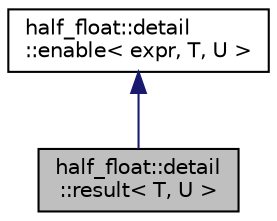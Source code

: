 digraph "half_float::detail::result&lt; T, U &gt;"
{
  edge [fontname="Helvetica",fontsize="10",labelfontname="Helvetica",labelfontsize="10"];
  node [fontname="Helvetica",fontsize="10",shape=record];
  Node1 [label="half_float::detail\l::result\< T, U \>",height=0.2,width=0.4,color="black", fillcolor="grey75", style="filled", fontcolor="black"];
  Node2 -> Node1 [dir="back",color="midnightblue",fontsize="10",style="solid",fontname="Helvetica"];
  Node2 [label="half_float::detail\l::enable\< expr, T, U \>",height=0.2,width=0.4,color="black", fillcolor="white", style="filled",URL="$structhalf__float_1_1detail_1_1enable.html"];
}
